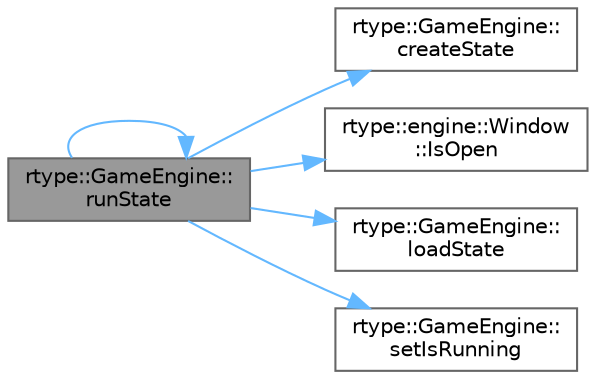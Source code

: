 digraph "rtype::GameEngine::runState"
{
 // LATEX_PDF_SIZE
  bgcolor="transparent";
  edge [fontname=Helvetica,fontsize=10,labelfontname=Helvetica,labelfontsize=10];
  node [fontname=Helvetica,fontsize=10,shape=box,height=0.2,width=0.4];
  rankdir="LR";
  Node1 [label="rtype::GameEngine::\lrunState",height=0.2,width=0.4,color="gray40", fillcolor="grey60", style="filled", fontcolor="black",tooltip="Run a state."];
  Node1 -> Node2 [color="steelblue1",style="solid"];
  Node2 [label="rtype::GameEngine::\lcreateState",height=0.2,width=0.4,color="grey40", fillcolor="white", style="filled",URL="$classrtype_1_1GameEngine.html#a8447f3579007aab3f3c27718d0dba4be",tooltip="Create a State object."];
  Node1 -> Node3 [color="steelblue1",style="solid"];
  Node3 [label="rtype::engine::Window\l::IsOpen",height=0.2,width=0.4,color="grey40", fillcolor="white", style="filled",URL="$classrtype_1_1engine_1_1Window.html#a7df057835a5fe3673614790ffb5d65c1",tooltip="Function to check if the window is open."];
  Node1 -> Node4 [color="steelblue1",style="solid"];
  Node4 [label="rtype::GameEngine::\lloadState",height=0.2,width=0.4,color="grey40", fillcolor="white", style="filled",URL="$classrtype_1_1GameEngine.html#a2765771a67fd0413c06adf70d63f80b2",tooltip="Load a state."];
  Node1 -> Node1 [color="steelblue1",style="solid"];
  Node1 -> Node5 [color="steelblue1",style="solid"];
  Node5 [label="rtype::GameEngine::\lsetIsRunning",height=0.2,width=0.4,color="grey40", fillcolor="white", style="filled",URL="$classrtype_1_1GameEngine.html#af1081200de81a574a8349e5cf332c11e",tooltip="Set the Is Running object."];
}
